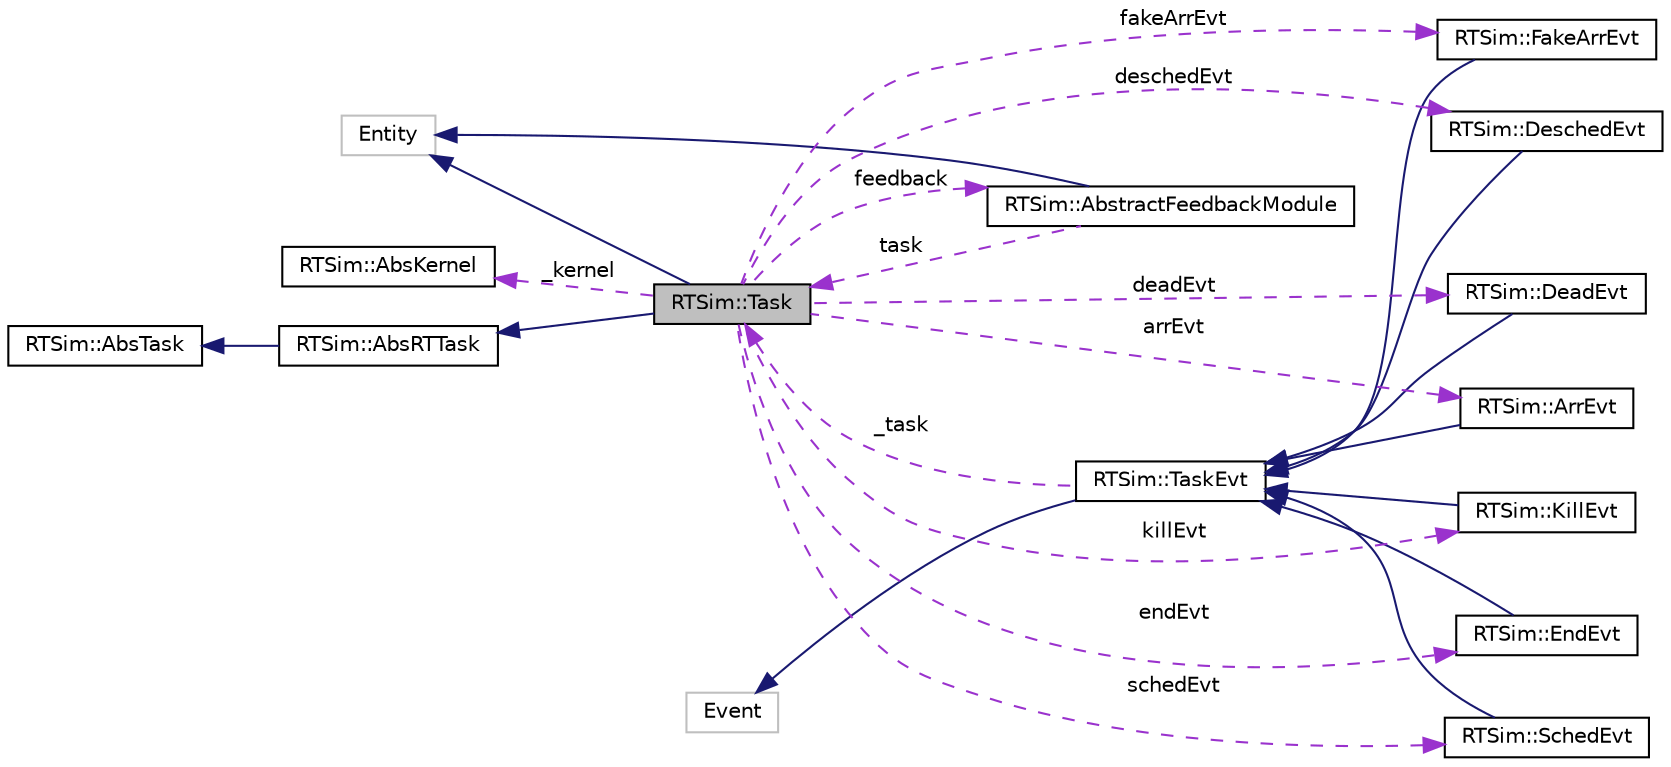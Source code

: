 digraph "RTSim::Task"
{
  edge [fontname="Helvetica",fontsize="10",labelfontname="Helvetica",labelfontsize="10"];
  node [fontname="Helvetica",fontsize="10",shape=record];
  rankdir="LR";
  Node1 [label="RTSim::Task",height=0.2,width=0.4,color="black", fillcolor="grey75", style="filled", fontcolor="black"];
  Node2 -> Node1 [dir="back",color="midnightblue",fontsize="10",style="solid"];
  Node2 [label="Entity",height=0.2,width=0.4,color="grey75", fillcolor="white", style="filled"];
  Node3 -> Node1 [dir="back",color="midnightblue",fontsize="10",style="solid"];
  Node3 [label="RTSim::AbsRTTask",height=0.2,width=0.4,color="black", fillcolor="white", style="filled",URL="$d3/d04/classRTSim_1_1AbsRTTask.html"];
  Node4 -> Node3 [dir="back",color="midnightblue",fontsize="10",style="solid"];
  Node4 [label="RTSim::AbsTask",height=0.2,width=0.4,color="black", fillcolor="white", style="filled",URL="$de/d5f/classRTSim_1_1AbsTask.html"];
  Node5 -> Node1 [dir="back",color="darkorchid3",fontsize="10",style="dashed",label=" fakeArrEvt" ];
  Node5 [label="RTSim::FakeArrEvt",height=0.2,width=0.4,color="black", fillcolor="white", style="filled",URL="$d3/d67/classRTSim_1_1FakeArrEvt.html"];
  Node6 -> Node5 [dir="back",color="midnightblue",fontsize="10",style="solid"];
  Node6 [label="RTSim::TaskEvt",height=0.2,width=0.4,color="black", fillcolor="white", style="filled",URL="$d2/d95/classRTSim_1_1TaskEvt.html"];
  Node7 -> Node6 [dir="back",color="midnightblue",fontsize="10",style="solid"];
  Node7 [label="Event",height=0.2,width=0.4,color="grey75", fillcolor="white", style="filled"];
  Node1 -> Node6 [dir="back",color="darkorchid3",fontsize="10",style="dashed",label=" _task" ];
  Node8 -> Node1 [dir="back",color="darkorchid3",fontsize="10",style="dashed",label=" deschedEvt" ];
  Node8 [label="RTSim::DeschedEvt",height=0.2,width=0.4,color="black", fillcolor="white", style="filled",URL="$db/d71/classRTSim_1_1DeschedEvt.html"];
  Node6 -> Node8 [dir="back",color="midnightblue",fontsize="10",style="solid"];
  Node9 -> Node1 [dir="back",color="darkorchid3",fontsize="10",style="dashed",label=" deadEvt" ];
  Node9 [label="RTSim::DeadEvt",height=0.2,width=0.4,color="black", fillcolor="white", style="filled",URL="$d8/d7e/classRTSim_1_1DeadEvt.html"];
  Node6 -> Node9 [dir="back",color="midnightblue",fontsize="10",style="solid"];
  Node10 -> Node1 [dir="back",color="darkorchid3",fontsize="10",style="dashed",label=" killEvt" ];
  Node10 [label="RTSim::KillEvt",height=0.2,width=0.4,color="black", fillcolor="white", style="filled",URL="$d5/d42/classRTSim_1_1KillEvt.html"];
  Node6 -> Node10 [dir="back",color="midnightblue",fontsize="10",style="solid"];
  Node11 -> Node1 [dir="back",color="darkorchid3",fontsize="10",style="dashed",label=" endEvt" ];
  Node11 [label="RTSim::EndEvt",height=0.2,width=0.4,color="black", fillcolor="white", style="filled",URL="$d9/ddd/classRTSim_1_1EndEvt.html"];
  Node6 -> Node11 [dir="back",color="midnightblue",fontsize="10",style="solid"];
  Node12 -> Node1 [dir="back",color="darkorchid3",fontsize="10",style="dashed",label=" _kernel" ];
  Node12 [label="RTSim::AbsKernel",height=0.2,width=0.4,color="black", fillcolor="white", style="filled",URL="$de/d7f/classRTSim_1_1AbsKernel.html"];
  Node13 -> Node1 [dir="back",color="darkorchid3",fontsize="10",style="dashed",label=" schedEvt" ];
  Node13 [label="RTSim::SchedEvt",height=0.2,width=0.4,color="black", fillcolor="white", style="filled",URL="$d0/d5b/classRTSim_1_1SchedEvt.html"];
  Node6 -> Node13 [dir="back",color="midnightblue",fontsize="10",style="solid"];
  Node14 -> Node1 [dir="back",color="darkorchid3",fontsize="10",style="dashed",label=" feedback" ];
  Node14 [label="RTSim::AbstractFeedbackModule",height=0.2,width=0.4,color="black", fillcolor="white", style="filled",URL="$d9/dd6/classRTSim_1_1AbstractFeedbackModule.html"];
  Node2 -> Node14 [dir="back",color="midnightblue",fontsize="10",style="solid"];
  Node1 -> Node14 [dir="back",color="darkorchid3",fontsize="10",style="dashed",label=" task" ];
  Node15 -> Node1 [dir="back",color="darkorchid3",fontsize="10",style="dashed",label=" arrEvt" ];
  Node15 [label="RTSim::ArrEvt",height=0.2,width=0.4,color="black", fillcolor="white", style="filled",URL="$d1/d1d/classRTSim_1_1ArrEvt.html"];
  Node6 -> Node15 [dir="back",color="midnightblue",fontsize="10",style="solid"];
}
